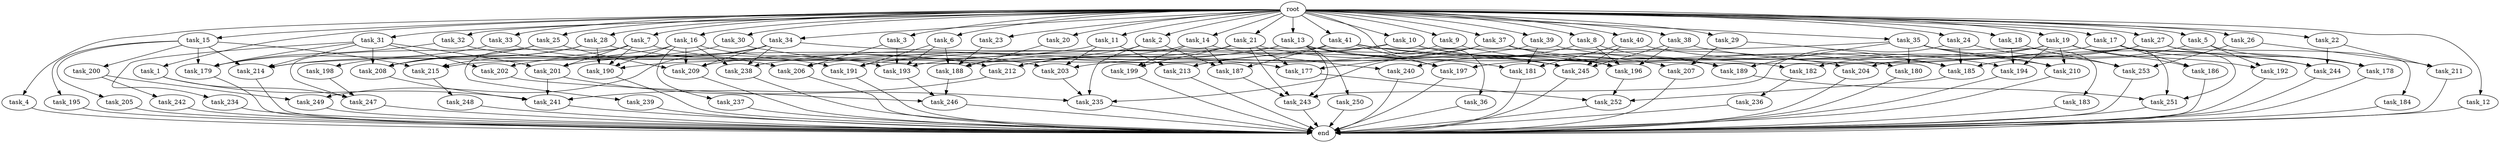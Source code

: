 digraph G {
  task_189 [size="13829794693.120001"];
  task_240 [size="4294967296.000000"];
  task_15 [size="10.240000"];
  task_185 [size="23192823398.400002"];
  task_9 [size="10.240000"];
  task_40 [size="10.240000"];
  task_183 [size="3092376453.120000"];
  task_4 [size="10.240000"];
  task_179 [size="6098853560.320000"];
  task_178 [size="8933531975.680000"];
  task_245 [size="15633680957.440001"];
  task_13 [size="10.240000"];
  task_14 [size="10.240000"];
  task_253 [size="17523466567.680000"];
  task_3 [size="10.240000"];
  task_200 [size="343597383.680000"];
  task_204 [size="3435973836.800000"];
  task_192 [size="12455405158.400000"];
  task_5 [size="10.240000"];
  task_20 [size="10.240000"];
  task_213 [size="9105330667.520000"];
  task_26 [size="10.240000"];
  task_28 [size="10.240000"];
  task_19 [size="10.240000"];
  task_188 [size="26886495272.959999"];
  task_203 [size="11252814315.520000"];
  task_41 [size="10.240000"];
  task_208 [size="8761733283.840000"];
  task_2 [size="10.240000"];
  task_186 [size="10050223472.639999"];
  task_237 [size="3092376453.120000"];
  task_251 [size="14259291422.720001"];
  task_7 [size="10.240000"];
  task_1 [size="10.240000"];
  task_199 [size="10737418240.000000"];
  task_190 [size="12884901888.000000"];
  task_201 [size="5068061409.280000"];
  task_36 [size="10.240000"];
  task_31 [size="10.240000"];
  task_209 [size="6957847019.520000"];
  task_191 [size="17008070492.160000"];
  task_23 [size="10.240000"];
  task_194 [size="21045339750.400002"];
  task_238 [size="7559142440.960000"];
  task_16 [size="10.240000"];
  task_215 [size="9448928051.200001"];
  task_29 [size="10.240000"];
  task_205 [size="343597383.680000"];
  task_197 [size="12025908428.800001"];
  task_195 [size="343597383.680000"];
  task_246 [size="6614249635.840000"];
  task_180 [size="3435973836.800000"];
  task_198 [size="2147483648.000000"];
  task_210 [size="17008070492.160000"];
  task_184 [size="343597383.680000"];
  task_244 [size="10393820856.320000"];
  task_24 [size="10.240000"];
  task_18 [size="10.240000"];
  task_243 [size="26113401159.680000"];
  task_249 [size="4466765987.840000"];
  task_242 [size="3092376453.120000"];
  task_25 [size="10.240000"];
  task_236 [size="4209067950.080000"];
  task_32 [size="10.240000"];
  task_12 [size="10.240000"];
  task_22 [size="10.240000"];
  task_248 [size="4209067950.080000"];
  task_181 [size="21045339750.400002"];
  task_21 [size="10.240000"];
  task_177 [size="14431090114.559999"];
  task_193 [size="17351667875.840000"];
  task_212 [size="12884901888.000000"];
  task_30 [size="10.240000"];
  task_39 [size="10.240000"];
  task_8 [size="10.240000"];
  task_34 [size="10.240000"];
  root [size="0.000000"];
  task_17 [size="10.240000"];
  task_214 [size="11166914969.600000"];
  end [size="0.000000"];
  task_202 [size="2147483648.000000"];
  task_10 [size="10.240000"];
  task_207 [size="9105330667.520000"];
  task_27 [size="10.240000"];
  task_182 [size="9105330667.520000"];
  task_6 [size="10.240000"];
  task_37 [size="10.240000"];
  task_35 [size="10.240000"];
  task_33 [size="10.240000"];
  task_241 [size="14173392076.800001"];
  task_239 [size="2147483648.000000"];
  task_38 [size="10.240000"];
  task_234 [size="773094113.280000"];
  task_196 [size="17437567221.760002"];
  task_247 [size="2061584302.080000"];
  task_206 [size="10823317585.920000"];
  task_187 [size="7387343749.120000"];
  task_211 [size="3435973836.800000"];
  task_11 [size="10.240000"];
  task_250 [size="8589934592.000000"];
  task_252 [size="9448928051.200001"];
  task_235 [size="10222022164.480000"];

  task_189 -> task_251 [size="411041792.000000"];
  task_240 -> end [size="1.000000"];
  task_15 -> task_215 [size="33554432.000000"];
  task_15 -> task_195 [size="33554432.000000"];
  task_15 -> task_179 [size="33554432.000000"];
  task_15 -> task_214 [size="33554432.000000"];
  task_15 -> task_200 [size="33554432.000000"];
  task_15 -> task_205 [size="33554432.000000"];
  task_185 -> task_252 [size="33554432.000000"];
  task_9 -> task_203 [size="209715200.000000"];
  task_9 -> task_185 [size="209715200.000000"];
  task_40 -> task_181 [size="679477248.000000"];
  task_40 -> task_245 [size="679477248.000000"];
  task_40 -> task_210 [size="679477248.000000"];
  task_183 -> end [size="1.000000"];
  task_4 -> end [size="1.000000"];
  task_179 -> end [size="1.000000"];
  task_178 -> end [size="1.000000"];
  task_245 -> end [size="1.000000"];
  task_13 -> task_197 [size="838860800.000000"];
  task_13 -> task_189 [size="838860800.000000"];
  task_13 -> task_196 [size="838860800.000000"];
  task_13 -> task_191 [size="838860800.000000"];
  task_13 -> task_212 [size="838860800.000000"];
  task_13 -> task_250 [size="838860800.000000"];
  task_13 -> task_243 [size="838860800.000000"];
  task_14 -> task_199 [size="209715200.000000"];
  task_14 -> task_212 [size="209715200.000000"];
  task_14 -> task_187 [size="209715200.000000"];
  task_14 -> task_240 [size="209715200.000000"];
  task_253 -> end [size="1.000000"];
  task_3 -> task_193 [size="679477248.000000"];
  task_3 -> task_206 [size="679477248.000000"];
  task_200 -> task_242 [size="301989888.000000"];
  task_200 -> task_249 [size="301989888.000000"];
  task_204 -> end [size="1.000000"];
  task_192 -> end [size="1.000000"];
  task_5 -> task_178 [size="536870912.000000"];
  task_5 -> task_192 [size="536870912.000000"];
  task_5 -> task_185 [size="536870912.000000"];
  task_20 -> task_188 [size="536870912.000000"];
  task_213 -> end [size="1.000000"];
  task_26 -> task_211 [size="33554432.000000"];
  task_26 -> task_253 [size="33554432.000000"];
  task_28 -> task_198 [size="209715200.000000"];
  task_28 -> task_190 [size="209715200.000000"];
  task_28 -> task_208 [size="209715200.000000"];
  task_28 -> task_212 [size="209715200.000000"];
  task_19 -> task_186 [size="679477248.000000"];
  task_19 -> task_192 [size="679477248.000000"];
  task_19 -> task_215 [size="679477248.000000"];
  task_19 -> task_182 [size="679477248.000000"];
  task_19 -> task_210 [size="679477248.000000"];
  task_19 -> task_251 [size="679477248.000000"];
  task_19 -> task_194 [size="679477248.000000"];
  task_188 -> task_246 [size="301989888.000000"];
  task_203 -> task_235 [size="75497472.000000"];
  task_41 -> task_197 [size="301989888.000000"];
  task_41 -> task_204 [size="301989888.000000"];
  task_41 -> task_245 [size="301989888.000000"];
  task_41 -> task_238 [size="301989888.000000"];
  task_41 -> task_187 [size="301989888.000000"];
  task_208 -> task_241 [size="536870912.000000"];
  task_2 -> task_209 [size="209715200.000000"];
  task_2 -> task_235 [size="209715200.000000"];
  task_2 -> task_187 [size="209715200.000000"];
  task_186 -> end [size="1.000000"];
  task_237 -> end [size="1.000000"];
  task_251 -> end [size="1.000000"];
  task_7 -> task_203 [size="209715200.000000"];
  task_7 -> task_201 [size="209715200.000000"];
  task_7 -> task_190 [size="209715200.000000"];
  task_7 -> task_215 [size="209715200.000000"];
  task_7 -> task_239 [size="209715200.000000"];
  task_1 -> task_241 [size="33554432.000000"];
  task_1 -> task_247 [size="33554432.000000"];
  task_199 -> end [size="1.000000"];
  task_190 -> end [size="1.000000"];
  task_201 -> task_235 [size="679477248.000000"];
  task_201 -> task_241 [size="679477248.000000"];
  task_36 -> end [size="1.000000"];
  task_31 -> task_202 [size="75497472.000000"];
  task_31 -> task_234 [size="75497472.000000"];
  task_31 -> task_179 [size="75497472.000000"];
  task_31 -> task_201 [size="75497472.000000"];
  task_31 -> task_208 [size="75497472.000000"];
  task_31 -> task_214 [size="75497472.000000"];
  task_209 -> end [size="1.000000"];
  task_191 -> end [size="1.000000"];
  task_23 -> task_188 [size="838860800.000000"];
  task_194 -> end [size="1.000000"];
  task_238 -> end [size="1.000000"];
  task_16 -> task_209 [size="301989888.000000"];
  task_16 -> task_237 [size="301989888.000000"];
  task_16 -> task_190 [size="301989888.000000"];
  task_16 -> task_214 [size="301989888.000000"];
  task_16 -> task_193 [size="301989888.000000"];
  task_16 -> task_238 [size="301989888.000000"];
  task_215 -> task_248 [size="411041792.000000"];
  task_29 -> task_207 [size="679477248.000000"];
  task_29 -> task_185 [size="679477248.000000"];
  task_205 -> end [size="1.000000"];
  task_197 -> end [size="1.000000"];
  task_195 -> end [size="1.000000"];
  task_246 -> end [size="1.000000"];
  task_180 -> end [size="1.000000"];
  task_198 -> task_247 [size="134217728.000000"];
  task_210 -> end [size="1.000000"];
  task_184 -> end [size="1.000000"];
  task_244 -> end [size="1.000000"];
  task_24 -> task_243 [size="838860800.000000"];
  task_24 -> task_185 [size="838860800.000000"];
  task_24 -> task_253 [size="838860800.000000"];
  task_18 -> task_253 [size="838860800.000000"];
  task_18 -> task_194 [size="838860800.000000"];
  task_243 -> end [size="1.000000"];
  task_249 -> end [size="1.000000"];
  task_242 -> end [size="1.000000"];
  task_25 -> task_209 [size="33554432.000000"];
  task_25 -> task_208 [size="33554432.000000"];
  task_25 -> task_247 [size="33554432.000000"];
  task_236 -> end [size="1.000000"];
  task_32 -> task_179 [size="75497472.000000"];
  task_32 -> task_206 [size="75497472.000000"];
  task_12 -> end [size="1.000000"];
  task_22 -> task_211 [size="301989888.000000"];
  task_22 -> task_244 [size="301989888.000000"];
  task_248 -> end [size="1.000000"];
  task_181 -> end [size="1.000000"];
  task_21 -> task_181 [size="838860800.000000"];
  task_21 -> task_199 [size="838860800.000000"];
  task_21 -> task_177 [size="838860800.000000"];
  task_21 -> task_188 [size="838860800.000000"];
  task_21 -> task_243 [size="838860800.000000"];
  task_177 -> task_252 [size="679477248.000000"];
  task_193 -> task_246 [size="209715200.000000"];
  task_212 -> task_241 [size="134217728.000000"];
  task_30 -> task_208 [size="536870912.000000"];
  task_30 -> task_177 [size="536870912.000000"];
  task_39 -> task_181 [size="536870912.000000"];
  task_39 -> task_190 [size="536870912.000000"];
  task_39 -> task_194 [size="536870912.000000"];
  task_8 -> task_189 [size="209715200.000000"];
  task_8 -> task_196 [size="209715200.000000"];
  task_8 -> task_240 [size="209715200.000000"];
  task_34 -> task_202 [size="134217728.000000"];
  task_34 -> task_209 [size="134217728.000000"];
  task_34 -> task_249 [size="134217728.000000"];
  task_34 -> task_245 [size="134217728.000000"];
  task_34 -> task_238 [size="134217728.000000"];
  root -> task_39 [size="1.000000"];
  root -> task_26 [size="1.000000"];
  root -> task_8 [size="1.000000"];
  root -> task_34 [size="1.000000"];
  root -> task_28 [size="1.000000"];
  root -> task_15 [size="1.000000"];
  root -> task_2 [size="1.000000"];
  root -> task_17 [size="1.000000"];
  root -> task_9 [size="1.000000"];
  root -> task_6 [size="1.000000"];
  root -> task_40 [size="1.000000"];
  root -> task_10 [size="1.000000"];
  root -> task_27 [size="1.000000"];
  root -> task_7 [size="1.000000"];
  root -> task_4 [size="1.000000"];
  root -> task_24 [size="1.000000"];
  root -> task_25 [size="1.000000"];
  root -> task_18 [size="1.000000"];
  root -> task_33 [size="1.000000"];
  root -> task_35 [size="1.000000"];
  root -> task_13 [size="1.000000"];
  root -> task_31 [size="1.000000"];
  root -> task_14 [size="1.000000"];
  root -> task_1 [size="1.000000"];
  root -> task_23 [size="1.000000"];
  root -> task_11 [size="1.000000"];
  root -> task_3 [size="1.000000"];
  root -> task_37 [size="1.000000"];
  root -> task_20 [size="1.000000"];
  root -> task_29 [size="1.000000"];
  root -> task_32 [size="1.000000"];
  root -> task_5 [size="1.000000"];
  root -> task_12 [size="1.000000"];
  root -> task_38 [size="1.000000"];
  root -> task_22 [size="1.000000"];
  root -> task_19 [size="1.000000"];
  root -> task_41 [size="1.000000"];
  root -> task_36 [size="1.000000"];
  root -> task_21 [size="1.000000"];
  root -> task_16 [size="1.000000"];
  root -> task_30 [size="1.000000"];
  task_17 -> task_244 [size="301989888.000000"];
  task_17 -> task_186 [size="301989888.000000"];
  task_17 -> task_251 [size="301989888.000000"];
  task_17 -> task_206 [size="301989888.000000"];
  task_214 -> end [size="1.000000"];
  task_202 -> task_246 [size="134217728.000000"];
  task_10 -> task_196 [size="209715200.000000"];
  task_10 -> task_207 [size="209715200.000000"];
  task_10 -> task_182 [size="209715200.000000"];
  task_10 -> task_213 [size="209715200.000000"];
  task_10 -> task_201 [size="209715200.000000"];
  task_207 -> end [size="1.000000"];
  task_27 -> task_178 [size="33554432.000000"];
  task_27 -> task_197 [size="33554432.000000"];
  task_27 -> task_204 [size="33554432.000000"];
  task_27 -> task_184 [size="33554432.000000"];
  task_182 -> task_236 [size="411041792.000000"];
  task_6 -> task_188 [size="411041792.000000"];
  task_6 -> task_191 [size="411041792.000000"];
  task_6 -> task_193 [size="411041792.000000"];
  task_37 -> task_180 [size="33554432.000000"];
  task_37 -> task_235 [size="33554432.000000"];
  task_37 -> task_177 [size="33554432.000000"];
  task_37 -> task_196 [size="33554432.000000"];
  task_35 -> task_178 [size="301989888.000000"];
  task_35 -> task_189 [size="301989888.000000"];
  task_35 -> task_183 [size="301989888.000000"];
  task_35 -> task_210 [size="301989888.000000"];
  task_35 -> task_180 [size="301989888.000000"];
  task_35 -> task_193 [size="301989888.000000"];
  task_33 -> task_179 [size="411041792.000000"];
  task_33 -> task_191 [size="411041792.000000"];
  task_241 -> end [size="1.000000"];
  task_239 -> end [size="1.000000"];
  task_38 -> task_244 [size="411041792.000000"];
  task_38 -> task_196 [size="411041792.000000"];
  task_38 -> task_245 [size="411041792.000000"];
  task_234 -> end [size="1.000000"];
  task_196 -> task_252 [size="209715200.000000"];
  task_247 -> end [size="1.000000"];
  task_206 -> end [size="1.000000"];
  task_187 -> task_243 [size="33554432.000000"];
  task_211 -> end [size="1.000000"];
  task_11 -> task_203 [size="679477248.000000"];
  task_11 -> task_214 [size="679477248.000000"];
  task_11 -> task_213 [size="679477248.000000"];
  task_250 -> end [size="1.000000"];
  task_252 -> end [size="1.000000"];
  task_235 -> end [size="1.000000"];
}

